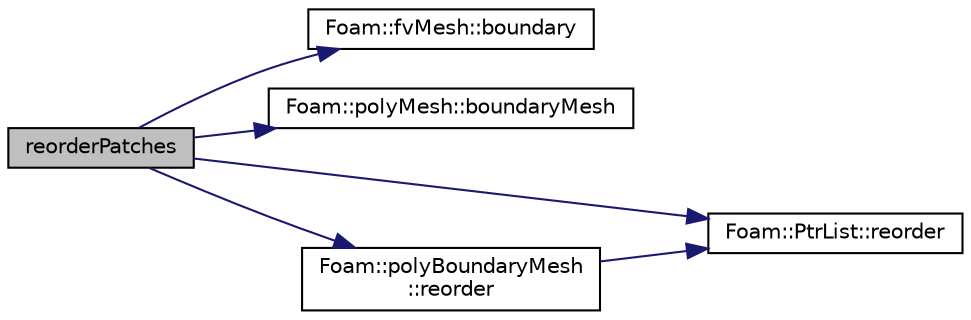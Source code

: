 digraph "reorderPatches"
{
  bgcolor="transparent";
  edge [fontname="Helvetica",fontsize="10",labelfontname="Helvetica",labelfontsize="10"];
  node [fontname="Helvetica",fontsize="10",shape=record];
  rankdir="LR";
  Node431 [label="reorderPatches",height=0.2,width=0.4,color="black", fillcolor="grey75", style="filled", fontcolor="black"];
  Node431 -> Node432 [color="midnightblue",fontsize="10",style="solid",fontname="Helvetica"];
  Node432 [label="Foam::fvMesh::boundary",height=0.2,width=0.4,color="black",URL="$a23593.html#a1fc8b179063cf5d6805da64ff1975126",tooltip="Return reference to boundary mesh. "];
  Node431 -> Node433 [color="midnightblue",fontsize="10",style="solid",fontname="Helvetica"];
  Node433 [label="Foam::polyMesh::boundaryMesh",height=0.2,width=0.4,color="black",URL="$a28565.html#a9f2b68c134340291eda6197f47f25484",tooltip="Return boundary mesh. "];
  Node431 -> Node434 [color="midnightblue",fontsize="10",style="solid",fontname="Helvetica"];
  Node434 [label="Foam::PtrList::reorder",height=0.2,width=0.4,color="black",URL="$a27029.html#a7d239b46753df3dec8b986f9172316af",tooltip="Reorders elements. Ordering does not have to be done in. "];
  Node431 -> Node435 [color="midnightblue",fontsize="10",style="solid",fontname="Helvetica"];
  Node435 [label="Foam::polyBoundaryMesh\l::reorder",height=0.2,width=0.4,color="black",URL="$a28557.html#a95c28578fe12550673a1a0917d8fb7f7",tooltip="Reorders patches. Ordering does not have to be done in. "];
  Node435 -> Node434 [color="midnightblue",fontsize="10",style="solid",fontname="Helvetica"];
}
